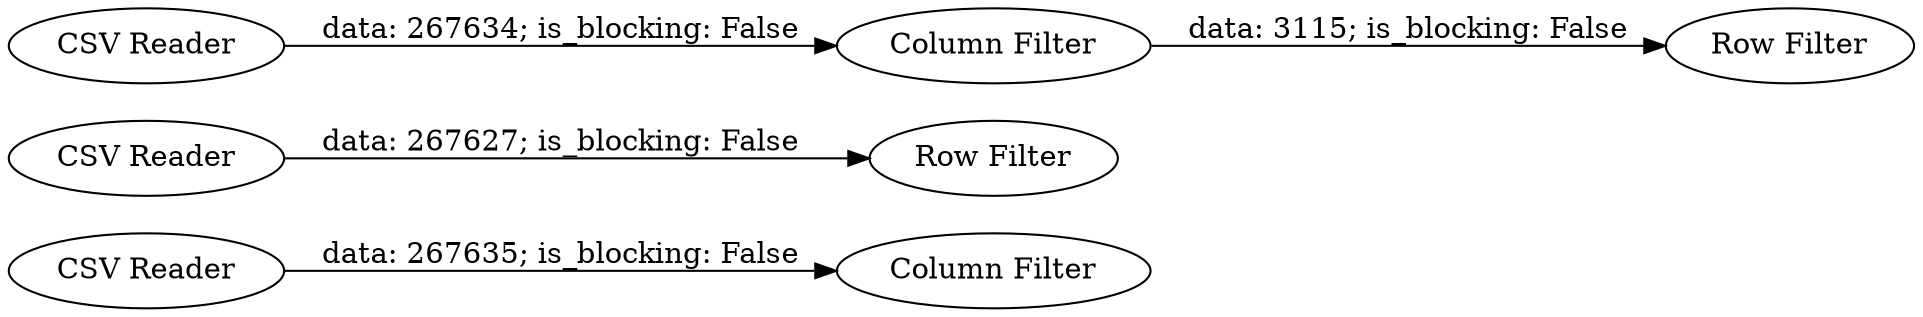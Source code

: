 digraph {
	"121172088128832971_39" [label="Column Filter"]
	"121172088128832971_38" [label="CSV Reader"]
	"121172088128832971_36" [label="CSV Reader"]
	"121172088128832971_41" [label="CSV Reader"]
	"121172088128832971_40" [label="Column Filter"]
	"121172088128832971_42" [label="Row Filter"]
	"121172088128832971_37" [label="Row Filter"]
	"121172088128832971_38" -> "121172088128832971_39" [label="data: 267635; is_blocking: False"]
	"121172088128832971_36" -> "121172088128832971_37" [label="data: 267627; is_blocking: False"]
	"121172088128832971_40" -> "121172088128832971_42" [label="data: 3115; is_blocking: False"]
	"121172088128832971_41" -> "121172088128832971_40" [label="data: 267634; is_blocking: False"]
	rankdir=LR
}
